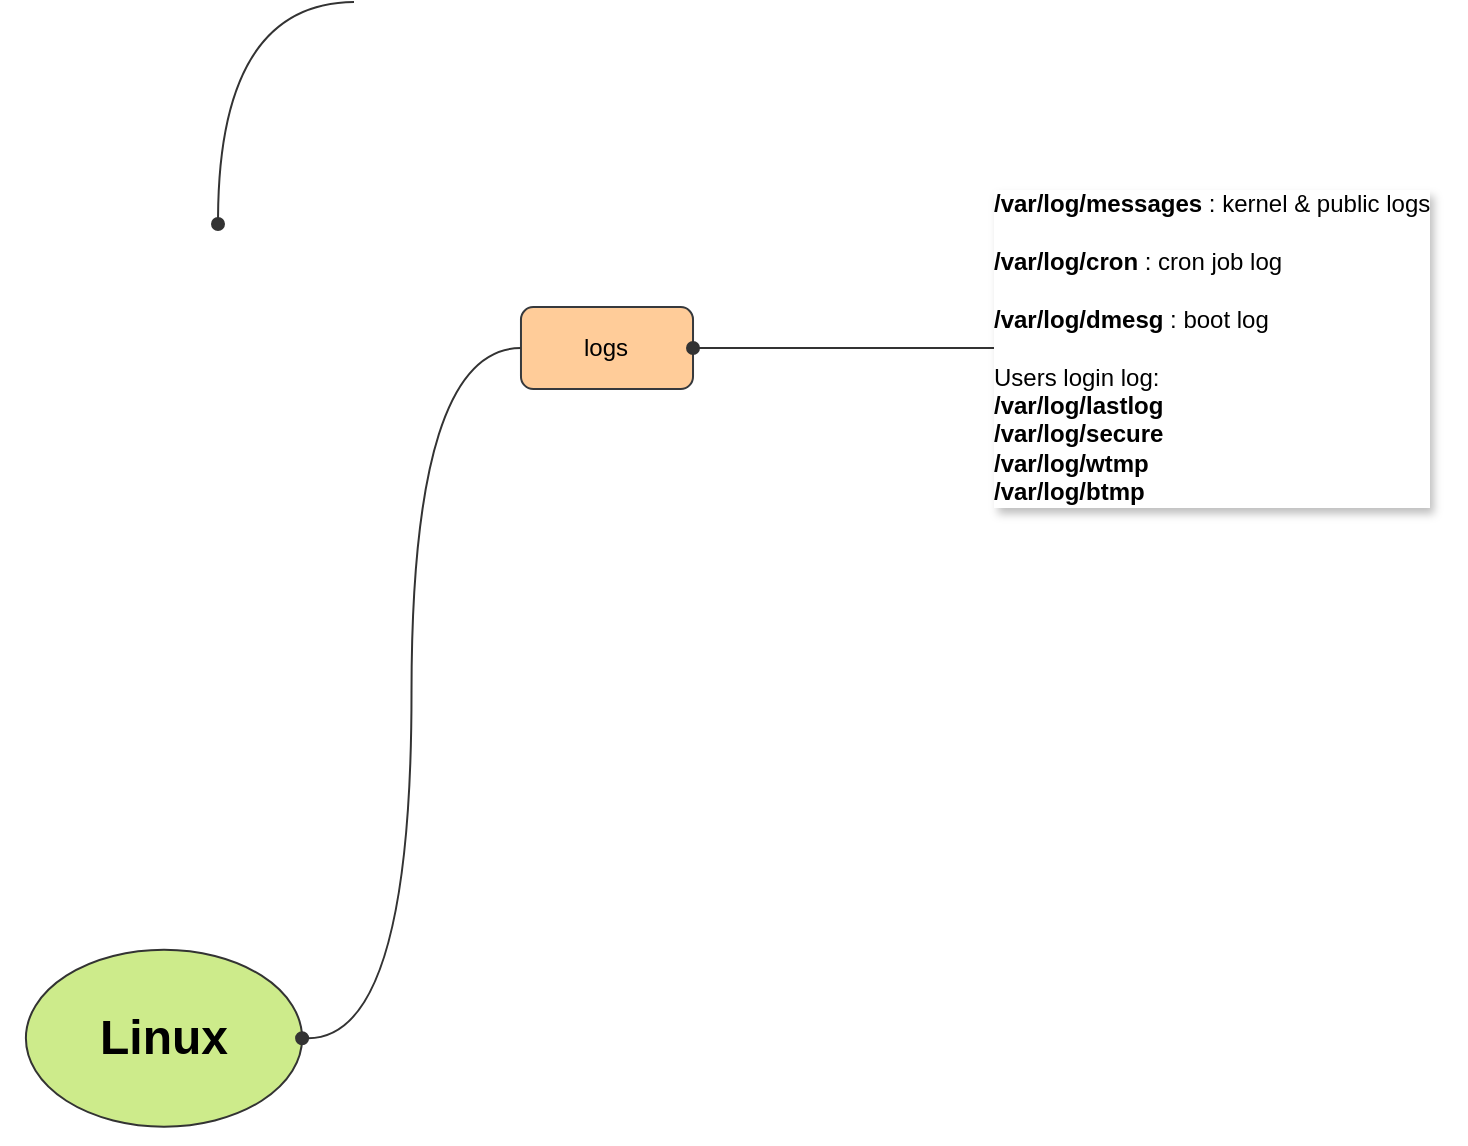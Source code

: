 <mxfile version="27.1.1">
  <diagram name="Page-1" id="yw4MFNZ3wBOsHrpdYT9v">
    <mxGraphModel dx="1795" dy="689" grid="1" gridSize="10" guides="1" tooltips="1" connect="1" arrows="1" fold="1" page="1" pageScale="1" pageWidth="850" pageHeight="1100" math="0" shadow="0">
      <root>
        <mxCell id="0" />
        <mxCell id="1" parent="0" />
        <mxCell id="aszVEflvnrL5ZJWhWq7g-1" value="" style="group" parent="1" connectable="0" vertex="1">
          <mxGeometry x="-656" y="531.62" width="164" height="105" as="geometry" />
        </mxCell>
        <mxCell id="aszVEflvnrL5ZJWhWq7g-2" value="&lt;h1&gt;Linux&lt;/h1&gt;" style="ellipse;whiteSpace=wrap;html=1;fillColor=#cdeb8b;strokeColor=#333333;" parent="aszVEflvnrL5ZJWhWq7g-1" vertex="1">
          <mxGeometry x="12.947" y="8.289" width="138.105" height="88.421" as="geometry" />
        </mxCell>
        <mxCell id="aszVEflvnrL5ZJWhWq7g-3" value="" style="group" parent="1" vertex="1" connectable="0">
          <mxGeometry x="-401" y="213" width="97" height="52" as="geometry" />
        </mxCell>
        <mxCell id="aszVEflvnrL5ZJWhWq7g-4" value="logs" style="rounded=1;whiteSpace=wrap;html=1;fillColor=#ffcc99;strokeColor=#36393d;" parent="aszVEflvnrL5ZJWhWq7g-3" vertex="1">
          <mxGeometry x="5.484" y="5.544" width="86.025" height="40.918" as="geometry" />
        </mxCell>
        <mxCell id="aszVEflvnrL5ZJWhWq7g-5" style="edgeStyle=orthogonalEdgeStyle;shape=connector;curved=1;rounded=1;orthogonalLoop=1;jettySize=auto;html=1;labelBackgroundColor=default;strokeColor=#333333;align=center;verticalAlign=middle;fontFamily=Helvetica;fontSize=11;fontColor=default;endArrow=oval;endFill=1;strokeWidth=1;endSize=6;exitX=0;exitY=0.5;exitDx=0;exitDy=0;entryX=1;entryY=0.5;entryDx=0;entryDy=0;" parent="1" source="aszVEflvnrL5ZJWhWq7g-4" target="aszVEflvnrL5ZJWhWq7g-2" edge="1">
          <mxGeometry relative="1" as="geometry">
            <mxPoint x="-451" y="449" as="targetPoint" />
            <mxPoint x="-293" y="417.125" as="sourcePoint" />
          </mxGeometry>
        </mxCell>
        <mxCell id="aszVEflvnrL5ZJWhWq7g-6" style="edgeStyle=orthogonalEdgeStyle;shape=connector;curved=1;rounded=1;orthogonalLoop=1;jettySize=auto;html=1;labelBackgroundColor=default;strokeColor=#333333;align=center;verticalAlign=middle;fontFamily=Helvetica;fontSize=11;fontColor=default;endArrow=oval;endFill=1;strokeWidth=1;endSize=6;exitX=0;exitY=0.5;exitDx=0;exitDy=0;entryX=1;entryY=0.5;entryDx=0;entryDy=0;" parent="1" source="aszVEflvnrL5ZJWhWq7g-8" target="aszVEflvnrL5ZJWhWq7g-4" edge="1">
          <mxGeometry relative="1" as="geometry">
            <mxPoint x="-386" y="437" as="targetPoint" />
            <mxPoint x="-137" y="239" as="sourcePoint" />
          </mxGeometry>
        </mxCell>
        <mxCell id="aszVEflvnrL5ZJWhWq7g-7" style="edgeStyle=orthogonalEdgeStyle;shape=connector;curved=1;rounded=1;orthogonalLoop=1;jettySize=auto;html=1;labelBackgroundColor=default;strokeColor=#333333;align=center;verticalAlign=middle;fontFamily=Helvetica;fontSize=11;fontColor=default;endArrow=oval;endFill=1;strokeWidth=1;endSize=6;exitX=0;exitY=0.5;exitDx=0;exitDy=0;entryX=1;entryY=0.5;entryDx=0;entryDy=0;" parent="1" edge="1">
          <mxGeometry relative="1" as="geometry">
            <mxPoint x="-547" y="177" as="targetPoint" />
            <mxPoint x="-479" y="66" as="sourcePoint" />
          </mxGeometry>
        </mxCell>
        <mxCell id="aszVEflvnrL5ZJWhWq7g-8" value="&lt;b&gt;/var/log/messages&lt;/b&gt; : kernel &amp;amp; public logs&lt;div&gt;&lt;br&gt;&lt;/div&gt;&lt;div&gt;&lt;b&gt;/var/log/cron&lt;/b&gt; : cron job log&lt;/div&gt;&lt;div&gt;&lt;br&gt;&lt;/div&gt;&lt;div&gt;&lt;b&gt;/var/log/dmesg&lt;/b&gt; : boot log&lt;/div&gt;&lt;div&gt;&lt;br&gt;&lt;/div&gt;&lt;div&gt;Users login log:&lt;/div&gt;&lt;div&gt;&lt;b&gt;/var/log/lastlog&lt;/b&gt;&lt;/div&gt;&lt;div&gt;&lt;b&gt;/var/log/secure&lt;/b&gt;&lt;/div&gt;&lt;div&gt;&lt;b&gt;/var/log/wtmp&lt;/b&gt;&lt;/div&gt;&lt;div&gt;&lt;b&gt;/var/log/btmp&lt;/b&gt;&lt;/div&gt;" style="rounded=0;html=1;labelBorderColor=none;labelBackgroundColor=default;textShadow=1;spacing=0;strokeColor=none;align=left;" parent="1" vertex="1">
          <mxGeometry x="-159" y="159" width="236" height="160" as="geometry" />
        </mxCell>
      </root>
    </mxGraphModel>
  </diagram>
</mxfile>
